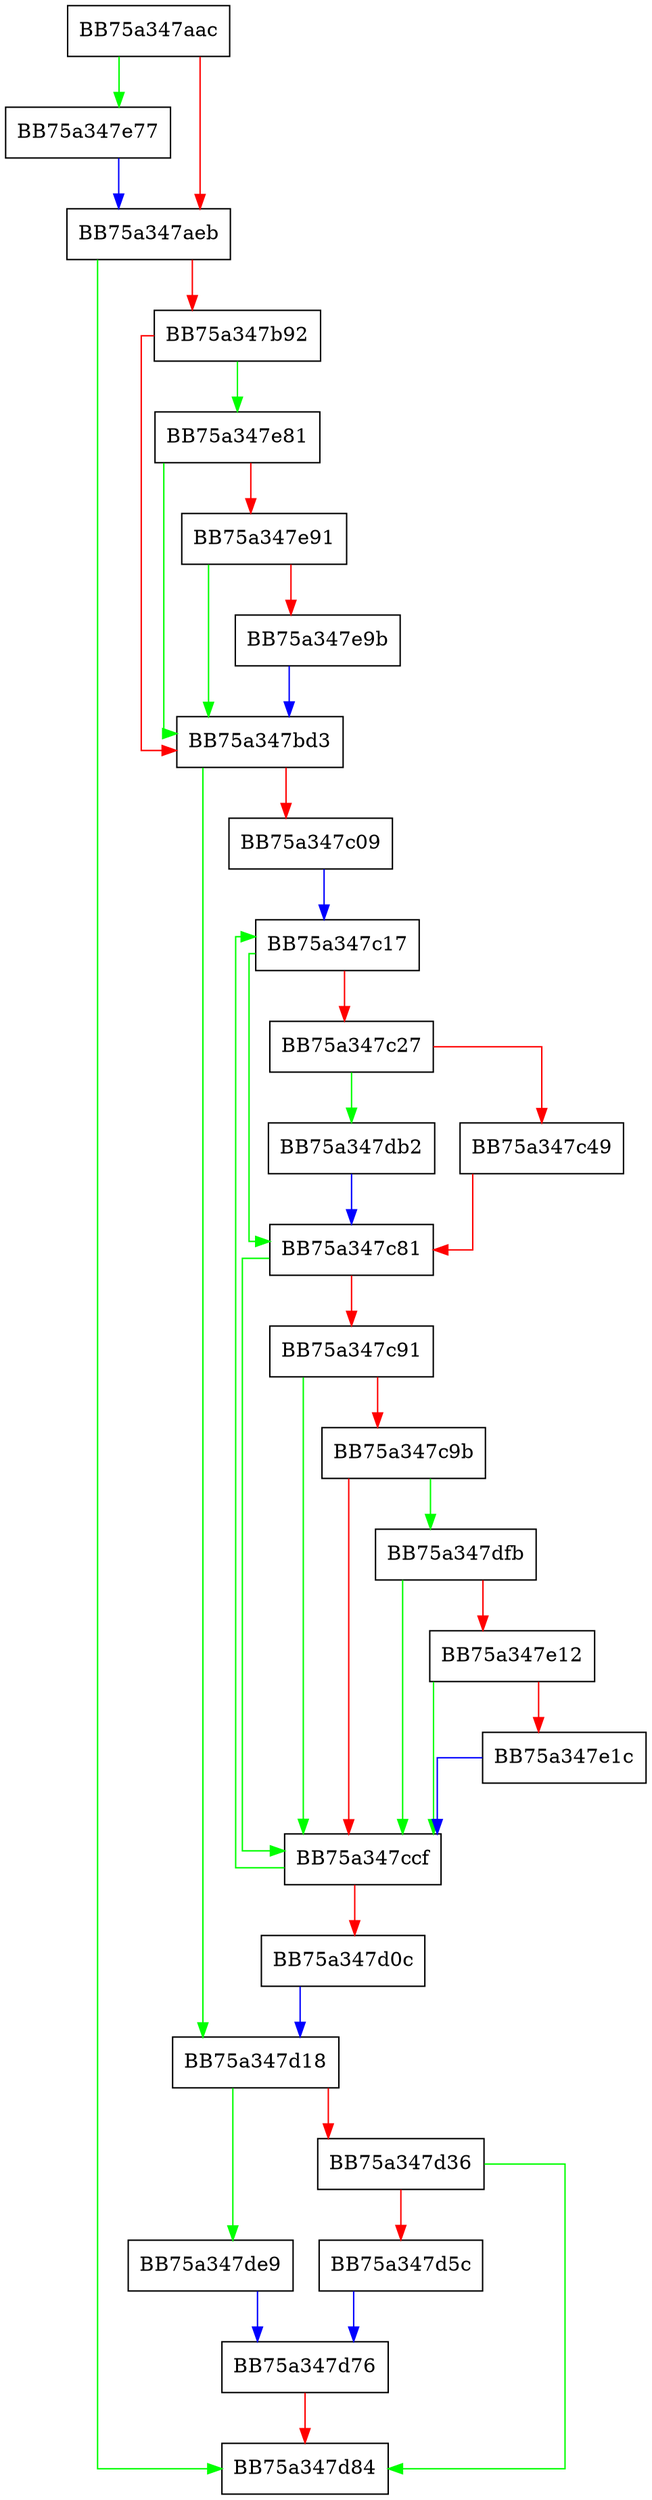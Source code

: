 digraph vdll_add_shadow_pages {
  node [shape="box"];
  graph [splines=ortho];
  BB75a347aac -> BB75a347e77 [color="green"];
  BB75a347aac -> BB75a347aeb [color="red"];
  BB75a347aeb -> BB75a347d84 [color="green"];
  BB75a347aeb -> BB75a347b92 [color="red"];
  BB75a347b92 -> BB75a347e81 [color="green"];
  BB75a347b92 -> BB75a347bd3 [color="red"];
  BB75a347bd3 -> BB75a347d18 [color="green"];
  BB75a347bd3 -> BB75a347c09 [color="red"];
  BB75a347c09 -> BB75a347c17 [color="blue"];
  BB75a347c17 -> BB75a347c81 [color="green"];
  BB75a347c17 -> BB75a347c27 [color="red"];
  BB75a347c27 -> BB75a347db2 [color="green"];
  BB75a347c27 -> BB75a347c49 [color="red"];
  BB75a347c49 -> BB75a347c81 [color="red"];
  BB75a347c81 -> BB75a347ccf [color="green"];
  BB75a347c81 -> BB75a347c91 [color="red"];
  BB75a347c91 -> BB75a347ccf [color="green"];
  BB75a347c91 -> BB75a347c9b [color="red"];
  BB75a347c9b -> BB75a347dfb [color="green"];
  BB75a347c9b -> BB75a347ccf [color="red"];
  BB75a347ccf -> BB75a347c17 [color="green"];
  BB75a347ccf -> BB75a347d0c [color="red"];
  BB75a347d0c -> BB75a347d18 [color="blue"];
  BB75a347d18 -> BB75a347de9 [color="green"];
  BB75a347d18 -> BB75a347d36 [color="red"];
  BB75a347d36 -> BB75a347d84 [color="green"];
  BB75a347d36 -> BB75a347d5c [color="red"];
  BB75a347d5c -> BB75a347d76 [color="blue"];
  BB75a347d76 -> BB75a347d84 [color="red"];
  BB75a347db2 -> BB75a347c81 [color="blue"];
  BB75a347de9 -> BB75a347d76 [color="blue"];
  BB75a347dfb -> BB75a347ccf [color="green"];
  BB75a347dfb -> BB75a347e12 [color="red"];
  BB75a347e12 -> BB75a347ccf [color="green"];
  BB75a347e12 -> BB75a347e1c [color="red"];
  BB75a347e1c -> BB75a347ccf [color="blue"];
  BB75a347e77 -> BB75a347aeb [color="blue"];
  BB75a347e81 -> BB75a347bd3 [color="green"];
  BB75a347e81 -> BB75a347e91 [color="red"];
  BB75a347e91 -> BB75a347bd3 [color="green"];
  BB75a347e91 -> BB75a347e9b [color="red"];
  BB75a347e9b -> BB75a347bd3 [color="blue"];
}